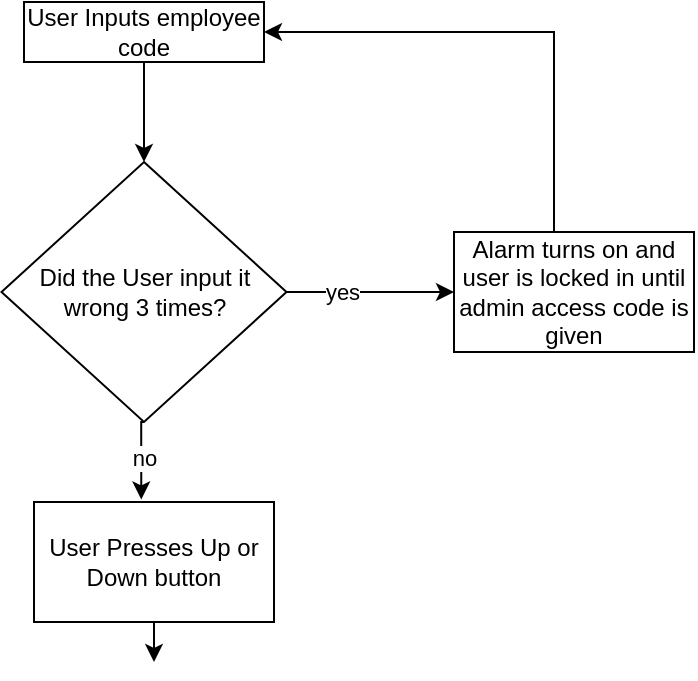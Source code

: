 <mxfile version="26.2.13">
  <diagram name="Page-1" id="RYwiJerEr7neYNAR1BZN">
    <mxGraphModel dx="764" dy="383" grid="1" gridSize="10" guides="1" tooltips="1" connect="1" arrows="1" fold="1" page="1" pageScale="1" pageWidth="850" pageHeight="1100" math="0" shadow="0">
      <root>
        <mxCell id="0" />
        <mxCell id="1" parent="0" />
        <mxCell id="fW85EFeijCsHItw4bJKT-2" style="edgeStyle=orthogonalEdgeStyle;rounded=0;orthogonalLoop=1;jettySize=auto;html=1;entryX=0.5;entryY=0;entryDx=0;entryDy=0;" edge="1" parent="1" source="fW85EFeijCsHItw4bJKT-1">
          <mxGeometry relative="1" as="geometry">
            <mxPoint x="490" y="350" as="targetPoint" />
          </mxGeometry>
        </mxCell>
        <mxCell id="fW85EFeijCsHItw4bJKT-1" value="&lt;div&gt;User Presses Up or Down button&lt;/div&gt;" style="rounded=0;whiteSpace=wrap;html=1;" vertex="1" parent="1">
          <mxGeometry x="430" y="270" width="120" height="60" as="geometry" />
        </mxCell>
        <mxCell id="fW85EFeijCsHItw4bJKT-10" style="edgeStyle=orthogonalEdgeStyle;rounded=0;orthogonalLoop=1;jettySize=auto;html=1;entryX=0.5;entryY=0;entryDx=0;entryDy=0;" edge="1" parent="1" source="fW85EFeijCsHItw4bJKT-4" target="fW85EFeijCsHItw4bJKT-7">
          <mxGeometry relative="1" as="geometry" />
        </mxCell>
        <mxCell id="fW85EFeijCsHItw4bJKT-4" value="User Inputs employee code" style="rounded=0;whiteSpace=wrap;html=1;" vertex="1" parent="1">
          <mxGeometry x="425" y="20" width="120" height="30" as="geometry" />
        </mxCell>
        <mxCell id="fW85EFeijCsHItw4bJKT-12" style="edgeStyle=orthogonalEdgeStyle;rounded=0;orthogonalLoop=1;jettySize=auto;html=1;" edge="1" parent="1" source="fW85EFeijCsHItw4bJKT-7">
          <mxGeometry relative="1" as="geometry">
            <mxPoint x="640" y="165" as="targetPoint" />
          </mxGeometry>
        </mxCell>
        <mxCell id="fW85EFeijCsHItw4bJKT-14" value="yes" style="edgeLabel;html=1;align=center;verticalAlign=middle;resizable=0;points=[];" vertex="1" connectable="0" parent="fW85EFeijCsHItw4bJKT-12">
          <mxGeometry x="-0.351" relative="1" as="geometry">
            <mxPoint as="offset" />
          </mxGeometry>
        </mxCell>
        <mxCell id="fW85EFeijCsHItw4bJKT-7" value="Did the User input it wrong 3 times?" style="rhombus;whiteSpace=wrap;html=1;" vertex="1" parent="1">
          <mxGeometry x="413.75" y="100" width="142.5" height="130" as="geometry" />
        </mxCell>
        <mxCell id="fW85EFeijCsHItw4bJKT-20" style="edgeStyle=orthogonalEdgeStyle;rounded=0;orthogonalLoop=1;jettySize=auto;html=1;entryX=1;entryY=0.5;entryDx=0;entryDy=0;" edge="1" parent="1" source="fW85EFeijCsHItw4bJKT-13" target="fW85EFeijCsHItw4bJKT-4">
          <mxGeometry relative="1" as="geometry">
            <Array as="points">
              <mxPoint x="690" y="35" />
            </Array>
          </mxGeometry>
        </mxCell>
        <mxCell id="fW85EFeijCsHItw4bJKT-13" value="Alarm turns on and user is locked in until admin access code is given" style="rounded=0;whiteSpace=wrap;html=1;" vertex="1" parent="1">
          <mxGeometry x="640" y="135" width="120" height="60" as="geometry" />
        </mxCell>
        <mxCell id="fW85EFeijCsHItw4bJKT-16" style="edgeStyle=orthogonalEdgeStyle;rounded=0;orthogonalLoop=1;jettySize=auto;html=1;exitX=0.5;exitY=1;exitDx=0;exitDy=0;entryX=0.447;entryY=-0.021;entryDx=0;entryDy=0;entryPerimeter=0;" edge="1" parent="1" source="fW85EFeijCsHItw4bJKT-7" target="fW85EFeijCsHItw4bJKT-1">
          <mxGeometry relative="1" as="geometry" />
        </mxCell>
        <mxCell id="fW85EFeijCsHItw4bJKT-17" value="no" style="edgeLabel;html=1;align=center;verticalAlign=middle;resizable=0;points=[];" vertex="1" connectable="0" parent="fW85EFeijCsHItw4bJKT-16">
          <mxGeometry x="-0.032" y="1" relative="1" as="geometry">
            <mxPoint as="offset" />
          </mxGeometry>
        </mxCell>
      </root>
    </mxGraphModel>
  </diagram>
</mxfile>

